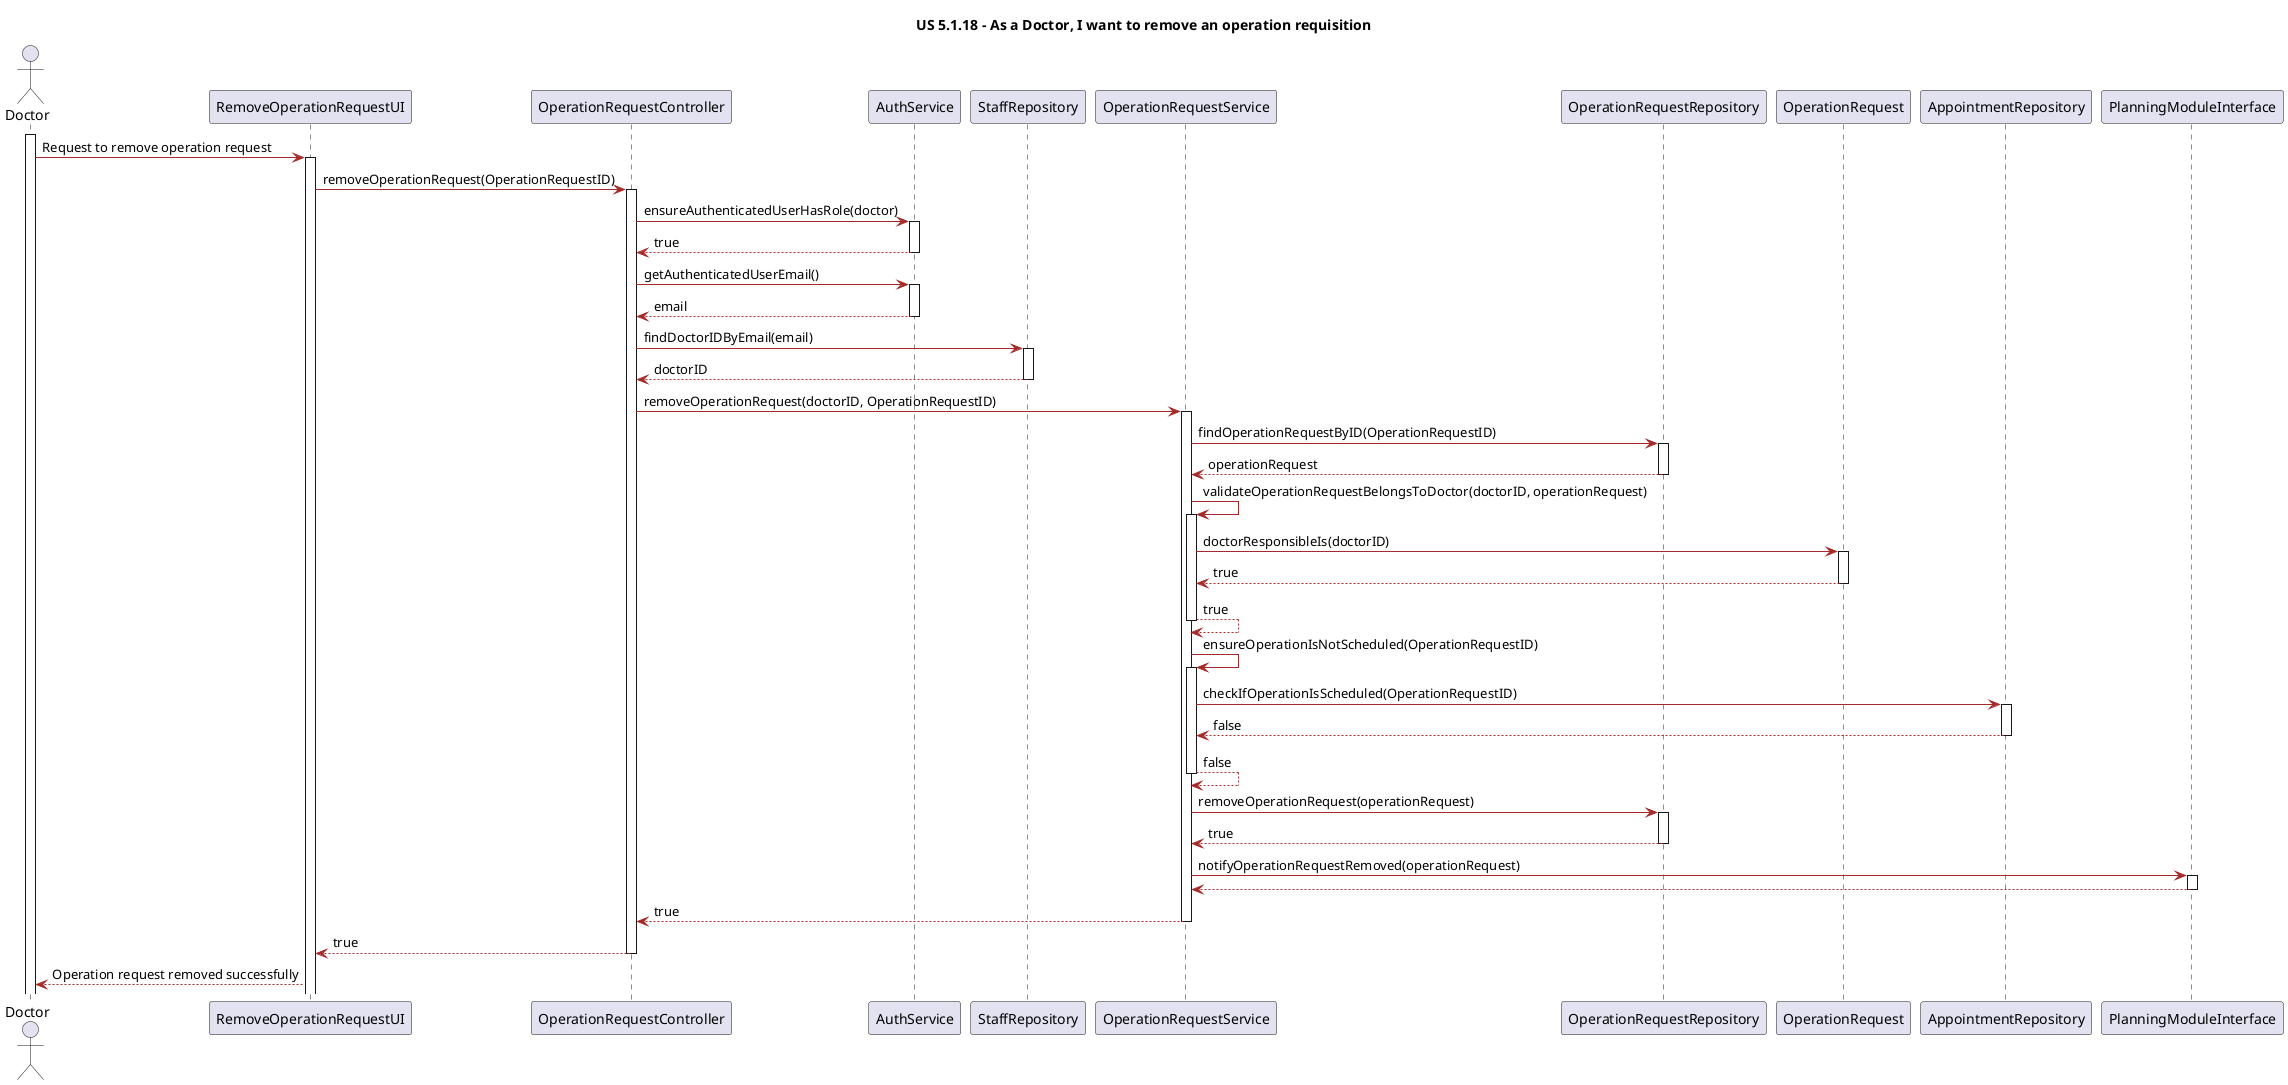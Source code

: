 @startuml


title US 5.1.18 - As a Doctor, I want to remove an operation requisition

skinparam classAttributeIconSize 0

skinparam class {
    LifeLineBorderColor DodgerBlue
    LifeLineBackgroundColor APPLICATION
    BackgroundColor LemonChiffon
    ArrowColor Brown
    BorderColor SaddleBrown
}

skinparam packageStyle rectangle

skinparam card {
    LifeLineBorderColor DodgerBlue
    LifeLineBackgroundColor APPLICATION
    BackgroundColor LemonChiffon
    ArrowColor Brown
    BorderColor SaddleBrown
}

actor "Doctor" as Doctor

participant "RemoveOperationRequestUI" as UI
participant "OperationRequestController" as ORC
participant "AuthService" as AS
participant "StaffRepository" as SR
participant "OperationRequestService" as ORS
participant "OperationRequestRepository" as ORR
participant "OperationRequest" as OR
participant "AppointmentRepository" as AR
participant "PlanningModuleInterface" as PMI


activate Doctor

Doctor -> UI: Request to remove operation request

activate UI

UI -> ORC: removeOperationRequest(OperationRequestID)

activate ORC

ORC -> AS: ensureAuthenticatedUserHasRole(doctor)

activate AS

AS --> ORC: true

deactivate AS

ORC -> AS: getAuthenticatedUserEmail()

activate AS

AS --> ORC: email

deactivate AS

ORC -> SR: findDoctorIDByEmail(email)

activate SR

SR --> ORC: doctorID

deactivate SR

ORC -> ORS: removeOperationRequest(doctorID, OperationRequestID)

activate ORS

ORS -> ORR: findOperationRequestByID(OperationRequestID)

activate ORR

ORR --> ORS: operationRequest

deactivate ORR

ORS -> ORS: validateOperationRequestBelongsToDoctor(doctorID, operationRequest)

activate ORS

ORS -> OR: doctorResponsibleIs(doctorID)

activate OR

OR --> ORS: true

deactivate OR

ORS --> ORS: true

deactivate ORS

ORS -> ORS: ensureOperationIsNotScheduled(OperationRequestID)

activate ORS

ORS -> AR: checkIfOperationIsScheduled(OperationRequestID)

activate AR

AR --> ORS: false

deactivate AR

ORS --> ORS: false

deactivate ORS

ORS -> ORR: removeOperationRequest(operationRequest)

activate ORR

ORR --> ORS: true

deactivate ORR

ORS -> PMI: notifyOperationRequestRemoved(operationRequest)

activate PMI

PMI --> ORS:

deactivate PMI

ORS --> ORC: true

deactivate ORS

ORC --> UI: true

deactivate ORC

UI --> Doctor: Operation request removed successfully























@enduml